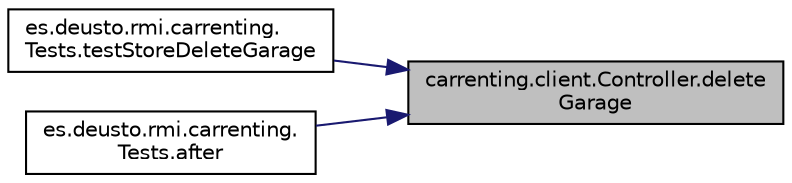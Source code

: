 digraph "carrenting.client.Controller.deleteGarage"
{
 // LATEX_PDF_SIZE
  edge [fontname="Helvetica",fontsize="10",labelfontname="Helvetica",labelfontsize="10"];
  node [fontname="Helvetica",fontsize="10",shape=record];
  rankdir="RL";
  Node41 [label="carrenting.client.Controller.delete\lGarage",height=0.2,width=0.4,color="black", fillcolor="grey75", style="filled", fontcolor="black",tooltip=" "];
  Node41 -> Node42 [dir="back",color="midnightblue",fontsize="10",style="solid",fontname="Helvetica"];
  Node42 [label="es.deusto.rmi.carrenting.\lTests.testStoreDeleteGarage",height=0.2,width=0.4,color="black", fillcolor="white", style="filled",URL="$classes_1_1deusto_1_1rmi_1_1carrenting_1_1_tests.html#afc6f67fefbb2274c222cc554412d85c4",tooltip=" "];
  Node41 -> Node43 [dir="back",color="midnightblue",fontsize="10",style="solid",fontname="Helvetica"];
  Node43 [label="es.deusto.rmi.carrenting.\lTests.after",height=0.2,width=0.4,color="black", fillcolor="white", style="filled",URL="$classes_1_1deusto_1_1rmi_1_1carrenting_1_1_tests.html#ae178c6eeb0adf18db0b0463190ecb073",tooltip=" "];
}
